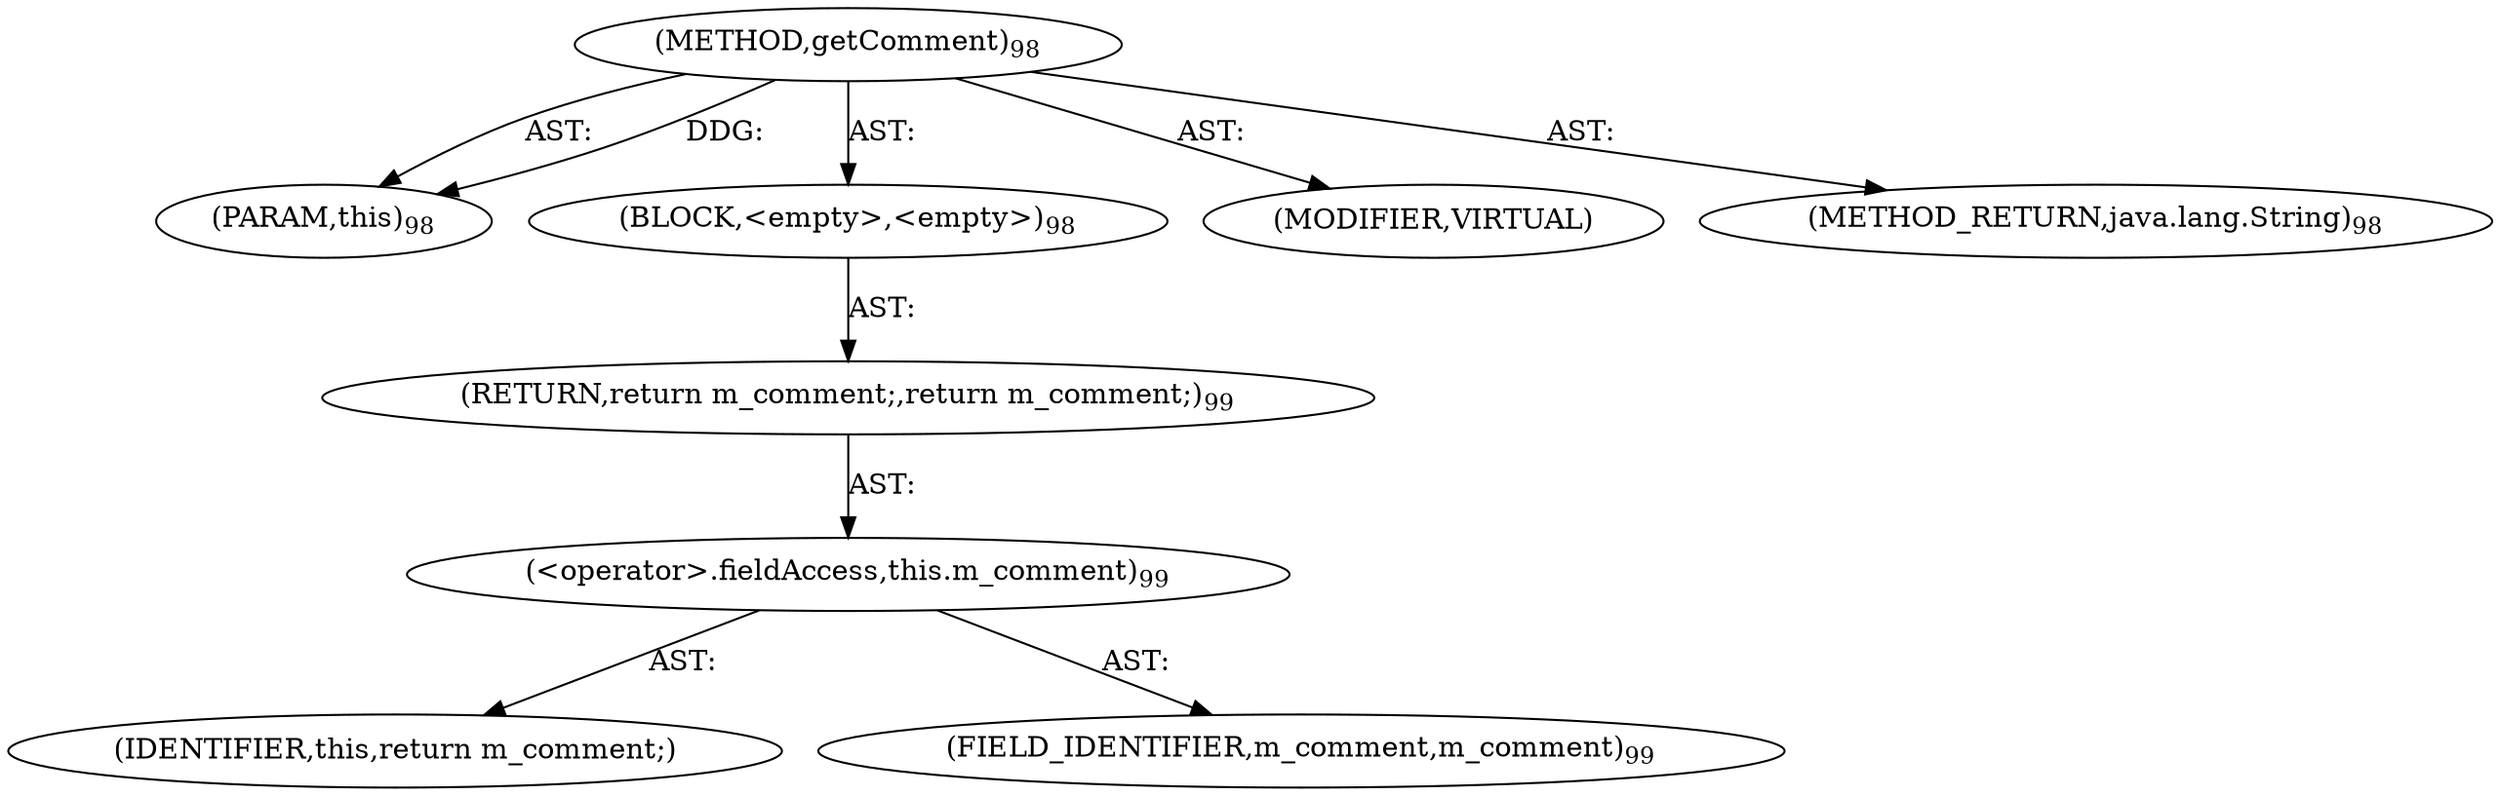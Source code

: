 digraph "getComment" {  
"111669149702" [label = <(METHOD,getComment)<SUB>98</SUB>> ]
"115964117008" [label = <(PARAM,this)<SUB>98</SUB>> ]
"25769803784" [label = <(BLOCK,&lt;empty&gt;,&lt;empty&gt;)<SUB>98</SUB>> ]
"146028888066" [label = <(RETURN,return m_comment;,return m_comment;)<SUB>99</SUB>> ]
"30064771097" [label = <(&lt;operator&gt;.fieldAccess,this.m_comment)<SUB>99</SUB>> ]
"68719476765" [label = <(IDENTIFIER,this,return m_comment;)> ]
"55834574858" [label = <(FIELD_IDENTIFIER,m_comment,m_comment)<SUB>99</SUB>> ]
"133143986189" [label = <(MODIFIER,VIRTUAL)> ]
"128849018886" [label = <(METHOD_RETURN,java.lang.String)<SUB>98</SUB>> ]
  "111669149702" -> "115964117008"  [ label = "AST: "] 
  "111669149702" -> "25769803784"  [ label = "AST: "] 
  "111669149702" -> "133143986189"  [ label = "AST: "] 
  "111669149702" -> "128849018886"  [ label = "AST: "] 
  "25769803784" -> "146028888066"  [ label = "AST: "] 
  "146028888066" -> "30064771097"  [ label = "AST: "] 
  "30064771097" -> "68719476765"  [ label = "AST: "] 
  "30064771097" -> "55834574858"  [ label = "AST: "] 
  "111669149702" -> "115964117008"  [ label = "DDG: "] 
}
